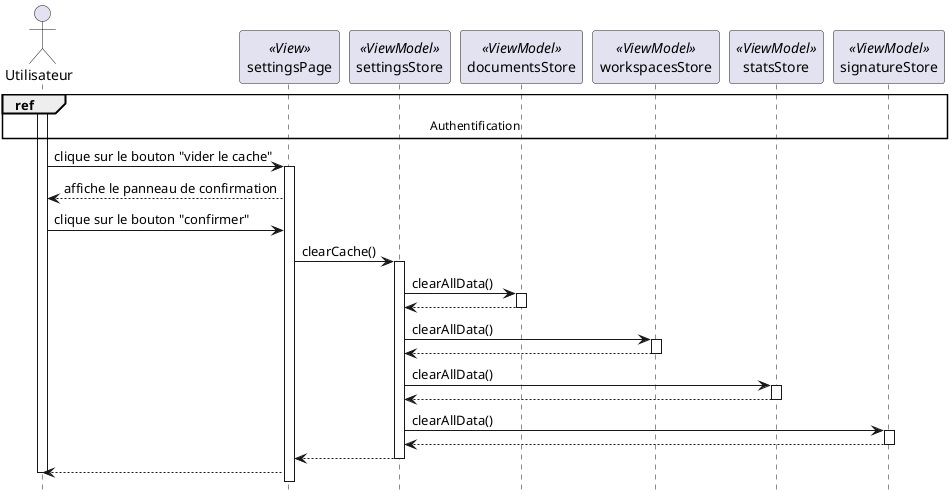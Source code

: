 @startuml sequence_clear_cache

hide footbox

actor "Utilisateur" as user
participant "settingsPage" as settingsPage << View >>

participant "settingsStore" as settingsStore << ViewModel >>
participant "documentsStore" as documentsStore << ViewModel >>
participant "workspacesStore" as workspacesStore << ViewModel >>
participant "statsStore" as statsStore << ViewModel >>
participant "signatureStore" as signatureStore << ViewModel >>

ref over user,settingsPage,settingsStore,documentsStore,workspacesStore,statsStore,signatureStore : Authentification

activate user
user -> settingsPage : clique sur le bouton "vider le cache"
activate settingsPage
settingsPage --> user : affiche le panneau de confirmation
user -> settingsPage : clique sur le bouton "confirmer"
settingsPage -> settingsStore : clearCache()

activate settingsStore

settingsStore -> documentsStore : clearAllData()
activate documentsStore
documentsStore --> settingsStore
deactivate documentsStore
settingsStore -> workspacesStore : clearAllData()
activate workspacesStore
workspacesStore --> settingsStore
deactivate workspacesStore
settingsStore -> statsStore : clearAllData()
activate statsStore
statsStore --> settingsStore
deactivate statsStore
settingsStore -> signatureStore : clearAllData()
activate signatureStore
signatureStore --> settingsStore
deactivate signatureStore
settingsStore --> settingsPage
deactivate settingsStore
settingsPage --> user


deactivate user
